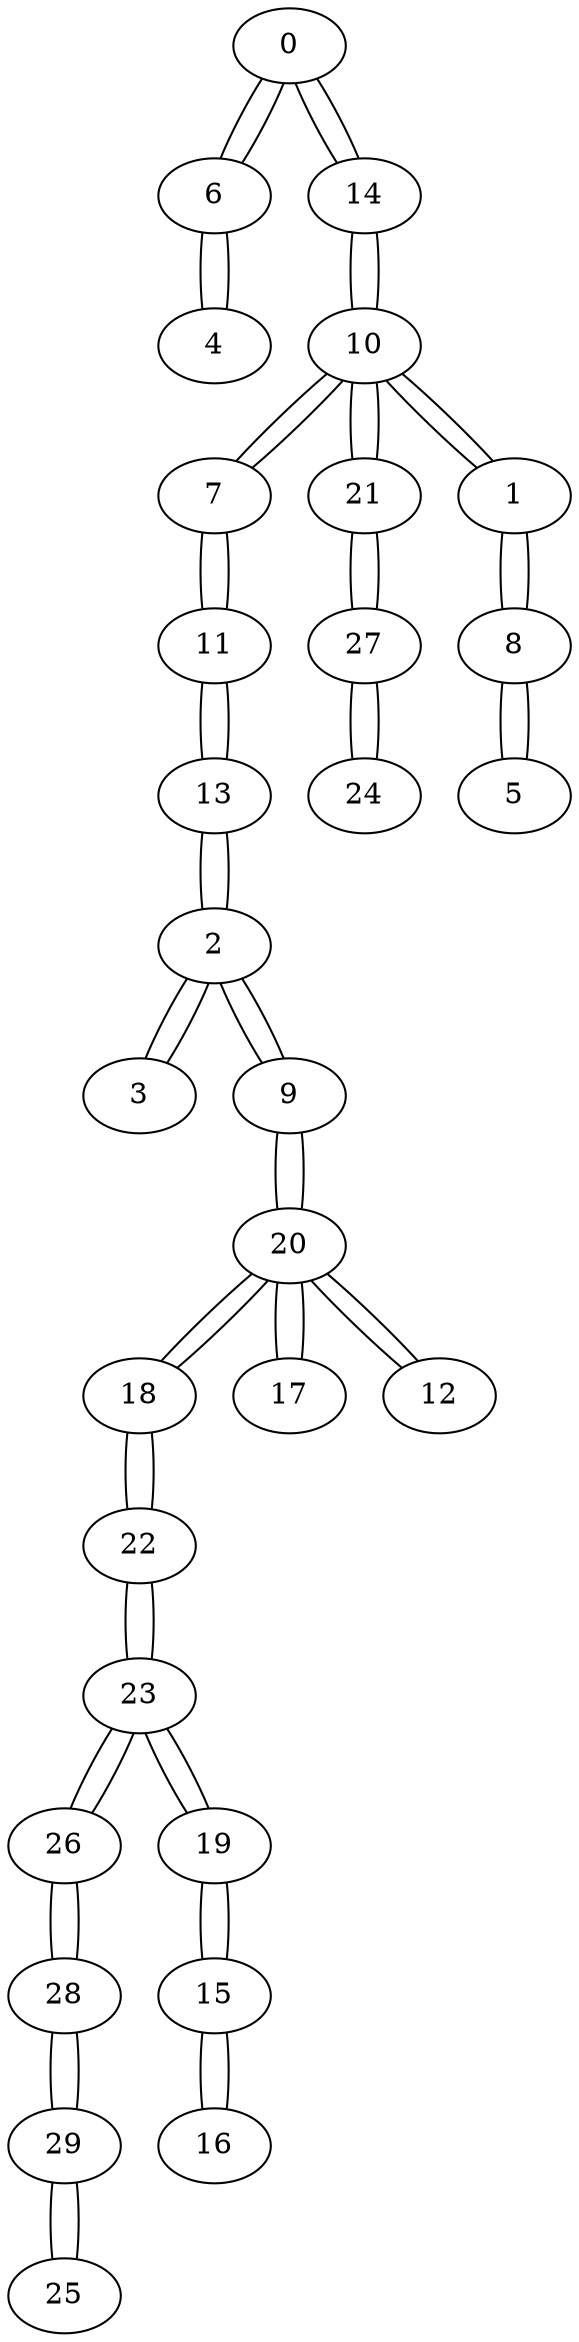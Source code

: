 graph {
0 -- 6 [ distancia=1 ]
0 -- 14 [ distancia=5 ]
6 -- 0 [ distancia=1 ]
6 -- 4 [ distancia=7 ]
14 -- 0 [ distancia=5 ]
14 -- 10 [ distancia=5 ]
10 -- 14 [ distancia=5 ]
10 -- 7 [ distancia=3 ]
10 -- 21 [ distancia=5 ]
10 -- 1 [ distancia=6 ]
7 -- 10 [ distancia=3 ]
7 -- 11 [ distancia=5 ]
21 -- 10 [ distancia=5 ]
21 -- 27 [ distancia=2 ]
27 -- 21 [ distancia=2 ]
27 -- 24 [ distancia=9 ]
11 -- 7 [ distancia=5 ]
11 -- 13 [ distancia=4 ]
13 -- 11 [ distancia=4 ]
13 -- 2 [ distancia=4 ]
2 -- 13 [ distancia=4 ]
2 -- 3 [ distancia=4 ]
2 -- 9 [ distancia=8 ]
3 -- 2 [ distancia=4 ]
1 -- 10 [ distancia=6 ]
1 -- 8 [ distancia=3 ]
8 -- 1 [ distancia=3 ]
8 -- 5 [ distancia=3 ]
5 -- 8 [ distancia=3 ]
4 -- 6 [ distancia=7 ]
9 -- 2 [ distancia=8 ]
9 -- 20 [ distancia=8 ]
20 -- 9 [ distancia=8 ]
20 -- 18 [ distancia=3 ]
20 -- 17 [ distancia=7 ]
20 -- 12 [ distancia=7 ]
18 -- 20 [ distancia=3 ]
18 -- 22 [ distancia=3 ]
22 -- 18 [ distancia=3 ]
22 -- 23 [ distancia=3 ]
23 -- 22 [ distancia=3 ]
23 -- 26 [ distancia=1 ]
23 -- 19 [ distancia=4 ]
26 -- 23 [ distancia=1 ]
26 -- 28 [ distancia=2 ]
28 -- 26 [ distancia=2 ]
28 -- 29 [ distancia=6 ]
19 -- 23 [ distancia=4 ]
19 -- 15 [ distancia=7 ]
29 -- 28 [ distancia=6 ]
29 -- 25 [ distancia=4 ]
25 -- 29 [ distancia=4 ]
17 -- 20 [ distancia=7 ]
12 -- 20 [ distancia=7 ]
15 -- 19 [ distancia=7 ]
15 -- 16 [ distancia=1 ]
16 -- 15 [ distancia=1 ]
24 -- 27 [ distancia=9 ]
}
